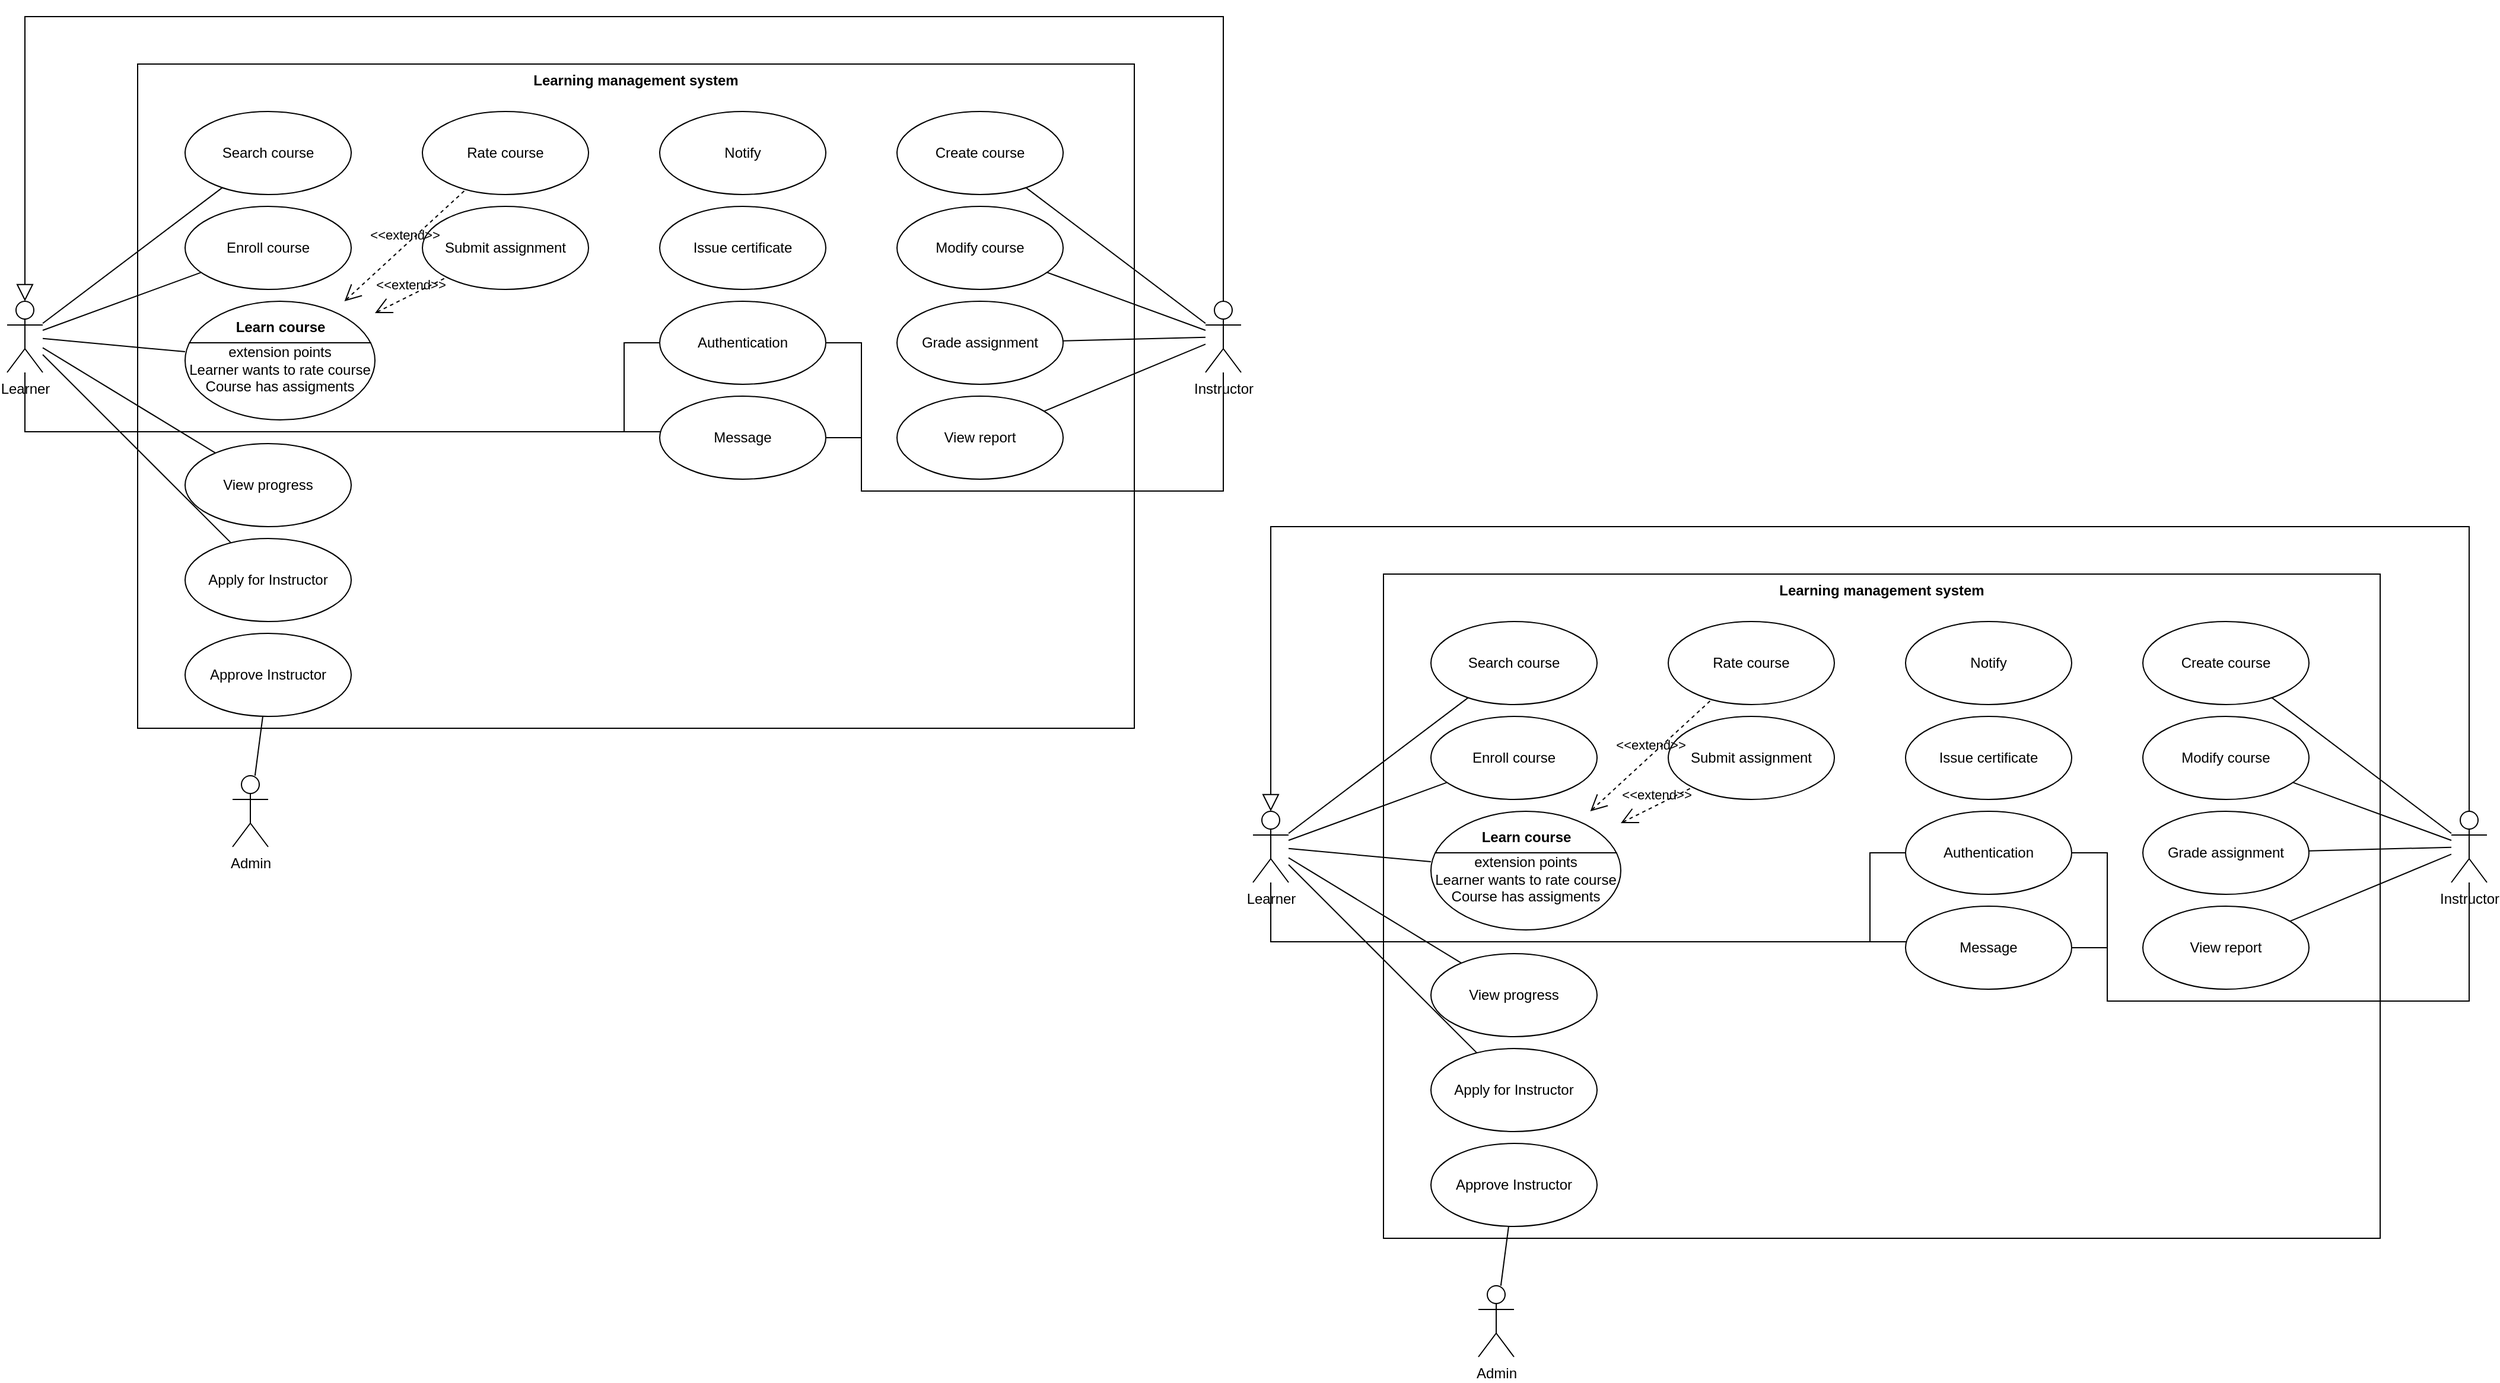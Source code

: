 <mxfile version="28.2.4">
  <diagram name="Page-1" id="6g--INr78QLO_WVkpbw8">
    <mxGraphModel dx="2680" dy="1592" grid="1" gridSize="10" guides="1" tooltips="1" connect="1" arrows="1" fold="1" page="1" pageScale="1" pageWidth="827" pageHeight="1169" math="0" shadow="0">
      <root>
        <mxCell id="0" />
        <mxCell id="1" parent="0" />
        <mxCell id="WtMD0EqSSo5c7lMx8Lui-1" value="Learning management system" style="shape=rect;html=1;verticalAlign=top;fontStyle=1;whiteSpace=wrap;align=center;" vertex="1" parent="1">
          <mxGeometry x="280" y="400" width="840" height="560" as="geometry" />
        </mxCell>
        <mxCell id="WtMD0EqSSo5c7lMx8Lui-2" value="Search course" style="ellipse;whiteSpace=wrap;html=1;" vertex="1" parent="1">
          <mxGeometry x="320" y="440" width="140" height="70" as="geometry" />
        </mxCell>
        <mxCell id="WtMD0EqSSo5c7lMx8Lui-3" value="Enroll course" style="ellipse;whiteSpace=wrap;html=1;" vertex="1" parent="1">
          <mxGeometry x="320" y="520" width="140" height="70" as="geometry" />
        </mxCell>
        <mxCell id="WtMD0EqSSo5c7lMx8Lui-4" value="&lt;br&gt;extension points&lt;br&gt;Learner wants to rate course&lt;div&gt;Course has assigments&lt;/div&gt;" style="html=1;shape=mxgraph.sysml.useCaseExtPt;whiteSpace=wrap;align=center;" vertex="1" parent="1">
          <mxGeometry x="320" y="600" width="160" height="100" as="geometry" />
        </mxCell>
        <mxCell id="WtMD0EqSSo5c7lMx8Lui-5" value="Learn course" style="resizable=0;html=1;verticalAlign=middle;align=center;labelBackgroundColor=none;fontStyle=1;" connectable="0" vertex="1" parent="WtMD0EqSSo5c7lMx8Lui-4">
          <mxGeometry x="80" y="21.25" as="geometry" />
        </mxCell>
        <mxCell id="WtMD0EqSSo5c7lMx8Lui-6" value="Authentication" style="ellipse;whiteSpace=wrap;html=1;" vertex="1" parent="1">
          <mxGeometry x="720" y="600" width="140" height="70" as="geometry" />
        </mxCell>
        <mxCell id="WtMD0EqSSo5c7lMx8Lui-7" value="Message" style="ellipse;whiteSpace=wrap;html=1;" vertex="1" parent="1">
          <mxGeometry x="720" y="680" width="140" height="70" as="geometry" />
        </mxCell>
        <mxCell id="WtMD0EqSSo5c7lMx8Lui-8" value="Create course" style="ellipse;whiteSpace=wrap;html=1;" vertex="1" parent="1">
          <mxGeometry x="920" y="440" width="140" height="70" as="geometry" />
        </mxCell>
        <mxCell id="WtMD0EqSSo5c7lMx8Lui-9" value="Modify course" style="ellipse;whiteSpace=wrap;html=1;" vertex="1" parent="1">
          <mxGeometry x="920" y="520" width="140" height="70" as="geometry" />
        </mxCell>
        <mxCell id="WtMD0EqSSo5c7lMx8Lui-11" value="View report" style="ellipse;whiteSpace=wrap;html=1;" vertex="1" parent="1">
          <mxGeometry x="920" y="680" width="140" height="70" as="geometry" />
        </mxCell>
        <mxCell id="WtMD0EqSSo5c7lMx8Lui-12" value="View progress" style="ellipse;whiteSpace=wrap;html=1;" vertex="1" parent="1">
          <mxGeometry x="320" y="720" width="140" height="70" as="geometry" />
        </mxCell>
        <mxCell id="WtMD0EqSSo5c7lMx8Lui-14" value="Notify" style="ellipse;whiteSpace=wrap;html=1;" vertex="1" parent="1">
          <mxGeometry x="720" y="440" width="140" height="70" as="geometry" />
        </mxCell>
        <mxCell id="WtMD0EqSSo5c7lMx8Lui-15" value="Issue certificate" style="ellipse;whiteSpace=wrap;html=1;" vertex="1" parent="1">
          <mxGeometry x="720" y="520" width="140" height="70" as="geometry" />
        </mxCell>
        <mxCell id="WtMD0EqSSo5c7lMx8Lui-17" value="Rate course" style="ellipse;whiteSpace=wrap;html=1;" vertex="1" parent="1">
          <mxGeometry x="520" y="440" width="140" height="70" as="geometry" />
        </mxCell>
        <mxCell id="WtMD0EqSSo5c7lMx8Lui-18" value="Submit assignment" style="ellipse;whiteSpace=wrap;html=1;" vertex="1" parent="1">
          <mxGeometry x="520" y="520" width="140" height="70" as="geometry" />
        </mxCell>
        <mxCell id="WtMD0EqSSo5c7lMx8Lui-19" value="Learner" style="shape=umlActor;html=1;verticalLabelPosition=bottom;verticalAlign=top;align=center;" vertex="1" parent="1">
          <mxGeometry x="170" y="600" width="30" height="60" as="geometry" />
        </mxCell>
        <mxCell id="WtMD0EqSSo5c7lMx8Lui-20" value="" style="edgeStyle=none;html=1;endArrow=none;verticalAlign=bottom;rounded=0;" edge="1" parent="1" source="WtMD0EqSSo5c7lMx8Lui-19" target="WtMD0EqSSo5c7lMx8Lui-2">
          <mxGeometry width="160" relative="1" as="geometry">
            <mxPoint x="610" y="630" as="sourcePoint" />
            <mxPoint x="770" y="630" as="targetPoint" />
          </mxGeometry>
        </mxCell>
        <mxCell id="WtMD0EqSSo5c7lMx8Lui-21" value="" style="edgeStyle=none;html=1;endArrow=none;verticalAlign=bottom;rounded=0;" edge="1" parent="1" source="WtMD0EqSSo5c7lMx8Lui-19" target="WtMD0EqSSo5c7lMx8Lui-3">
          <mxGeometry width="160" relative="1" as="geometry">
            <mxPoint x="210" y="629" as="sourcePoint" />
            <mxPoint x="361" y="514" as="targetPoint" />
          </mxGeometry>
        </mxCell>
        <mxCell id="WtMD0EqSSo5c7lMx8Lui-22" value="" style="edgeStyle=none;html=1;endArrow=none;verticalAlign=bottom;rounded=0;" edge="1" parent="1" source="WtMD0EqSSo5c7lMx8Lui-19" target="WtMD0EqSSo5c7lMx8Lui-4">
          <mxGeometry width="160" relative="1" as="geometry">
            <mxPoint x="210" y="634" as="sourcePoint" />
            <mxPoint x="343" y="586" as="targetPoint" />
          </mxGeometry>
        </mxCell>
        <mxCell id="WtMD0EqSSo5c7lMx8Lui-23" value="" style="edgeStyle=orthogonalEdgeStyle;html=1;endArrow=none;verticalAlign=bottom;rounded=0;" edge="1" parent="1" source="WtMD0EqSSo5c7lMx8Lui-19" target="WtMD0EqSSo5c7lMx8Lui-6">
          <mxGeometry width="160" relative="1" as="geometry">
            <mxPoint x="210" y="641" as="sourcePoint" />
            <mxPoint x="330" y="653" as="targetPoint" />
            <Array as="points">
              <mxPoint x="185" y="710" />
              <mxPoint x="690" y="710" />
              <mxPoint x="690" y="635" />
            </Array>
          </mxGeometry>
        </mxCell>
        <mxCell id="WtMD0EqSSo5c7lMx8Lui-24" value="" style="edgeStyle=orthogonalEdgeStyle;html=1;endArrow=none;verticalAlign=bottom;rounded=0;" edge="1" parent="1" target="WtMD0EqSSo5c7lMx8Lui-7" source="WtMD0EqSSo5c7lMx8Lui-19">
          <mxGeometry width="160" relative="1" as="geometry">
            <mxPoint x="210" y="649" as="sourcePoint" />
            <mxPoint x="356" y="738" as="targetPoint" />
            <Array as="points">
              <mxPoint x="185" y="710" />
            </Array>
          </mxGeometry>
        </mxCell>
        <mxCell id="WtMD0EqSSo5c7lMx8Lui-25" value="Instructor" style="shape=umlActor;html=1;verticalLabelPosition=bottom;verticalAlign=top;align=center;" vertex="1" parent="1">
          <mxGeometry x="1180" y="600" width="30" height="60" as="geometry" />
        </mxCell>
        <mxCell id="WtMD0EqSSo5c7lMx8Lui-27" value="" style="edgeStyle=none;html=1;endArrow=none;verticalAlign=bottom;rounded=0;" edge="1" parent="1" source="WtMD0EqSSo5c7lMx8Lui-9" target="WtMD0EqSSo5c7lMx8Lui-25">
          <mxGeometry width="160" relative="1" as="geometry">
            <mxPoint x="449" y="950" as="sourcePoint" />
            <mxPoint x="615" y="1033" as="targetPoint" />
          </mxGeometry>
        </mxCell>
        <mxCell id="WtMD0EqSSo5c7lMx8Lui-28" value="" style="edgeStyle=none;html=1;endArrow=none;verticalAlign=bottom;rounded=0;" edge="1" parent="1" source="WtMD0EqSSo5c7lMx8Lui-10" target="WtMD0EqSSo5c7lMx8Lui-25">
          <mxGeometry width="160" relative="1" as="geometry">
            <mxPoint x="580" y="958" as="sourcePoint" />
            <mxPoint x="615" y="1015" as="targetPoint" />
          </mxGeometry>
        </mxCell>
        <mxCell id="WtMD0EqSSo5c7lMx8Lui-29" value="" style="edgeStyle=none;html=1;endArrow=none;verticalAlign=bottom;rounded=0;" edge="1" parent="1" source="WtMD0EqSSo5c7lMx8Lui-11" target="WtMD0EqSSo5c7lMx8Lui-25">
          <mxGeometry width="160" relative="1" as="geometry">
            <mxPoint x="695" y="958" as="sourcePoint" />
            <mxPoint x="645" y="1021" as="targetPoint" />
          </mxGeometry>
        </mxCell>
        <mxCell id="WtMD0EqSSo5c7lMx8Lui-36" value="&amp;lt;&amp;lt;extend&amp;gt;&amp;gt;" style="edgeStyle=none;html=1;startArrow=open;endArrow=none;startSize=12;verticalAlign=bottom;dashed=1;labelBackgroundColor=none;rounded=0;" edge="1" parent="1" source="WtMD0EqSSo5c7lMx8Lui-4" target="WtMD0EqSSo5c7lMx8Lui-17">
          <mxGeometry width="160" relative="1" as="geometry">
            <mxPoint x="540" y="790" as="sourcePoint" />
            <mxPoint x="700" y="790" as="targetPoint" />
          </mxGeometry>
        </mxCell>
        <mxCell id="WtMD0EqSSo5c7lMx8Lui-38" value="" style="html=1;endArrow=none;verticalAlign=bottom;rounded=0;edgeStyle=orthogonalEdgeStyle;" edge="1" parent="1" source="WtMD0EqSSo5c7lMx8Lui-6" target="WtMD0EqSSo5c7lMx8Lui-25">
          <mxGeometry width="160" relative="1" as="geometry">
            <mxPoint x="540" y="930" as="sourcePoint" />
            <mxPoint x="700" y="930" as="targetPoint" />
            <Array as="points">
              <mxPoint x="890" y="635" />
              <mxPoint x="890" y="760" />
              <mxPoint x="1195" y="760" />
            </Array>
          </mxGeometry>
        </mxCell>
        <mxCell id="WtMD0EqSSo5c7lMx8Lui-39" value="" style="html=1;endArrow=none;verticalAlign=bottom;rounded=0;edgeStyle=orthogonalEdgeStyle;" edge="1" parent="1" source="WtMD0EqSSo5c7lMx8Lui-7" target="WtMD0EqSSo5c7lMx8Lui-25">
          <mxGeometry width="160" relative="1" as="geometry">
            <mxPoint x="427" y="797" as="sourcePoint" />
            <mxPoint x="615" y="1022" as="targetPoint" />
            <Array as="points">
              <mxPoint x="890" y="715" />
              <mxPoint x="890" y="760" />
              <mxPoint x="1195" y="760" />
            </Array>
          </mxGeometry>
        </mxCell>
        <mxCell id="WtMD0EqSSo5c7lMx8Lui-40" value="" style="html=1;endArrow=none;verticalAlign=bottom;rounded=0;" edge="1" parent="1" source="WtMD0EqSSo5c7lMx8Lui-8" target="WtMD0EqSSo5c7lMx8Lui-25">
          <mxGeometry width="160" relative="1" as="geometry">
            <mxPoint x="850" y="510" as="sourcePoint" />
            <mxPoint x="605" y="1030" as="targetPoint" />
          </mxGeometry>
        </mxCell>
        <mxCell id="WtMD0EqSSo5c7lMx8Lui-10" value="Grade assignment" style="ellipse;whiteSpace=wrap;html=1;" vertex="1" parent="1">
          <mxGeometry x="920" y="600" width="140" height="70" as="geometry" />
        </mxCell>
        <mxCell id="WtMD0EqSSo5c7lMx8Lui-41" value="" style="edgeStyle=none;html=1;endArrow=none;verticalAlign=bottom;rounded=0;" edge="1" parent="1" source="WtMD0EqSSo5c7lMx8Lui-19" target="WtMD0EqSSo5c7lMx8Lui-12">
          <mxGeometry width="160" relative="1" as="geometry">
            <mxPoint x="220" y="659" as="sourcePoint" />
            <mxPoint x="549" y="811" as="targetPoint" />
          </mxGeometry>
        </mxCell>
        <mxCell id="WtMD0EqSSo5c7lMx8Lui-42" value="Approve Instructor" style="ellipse;whiteSpace=wrap;html=1;" vertex="1" parent="1">
          <mxGeometry x="320" y="880" width="140" height="70" as="geometry" />
        </mxCell>
        <mxCell id="WtMD0EqSSo5c7lMx8Lui-43" value="Apply for Instructor" style="ellipse;whiteSpace=wrap;html=1;" vertex="1" parent="1">
          <mxGeometry x="320" y="800" width="140" height="70" as="geometry" />
        </mxCell>
        <mxCell id="WtMD0EqSSo5c7lMx8Lui-44" value="&amp;lt;&amp;lt;extend&amp;gt;&amp;gt;" style="edgeStyle=none;html=1;startArrow=open;endArrow=none;startSize=12;verticalAlign=bottom;dashed=1;labelBackgroundColor=none;rounded=0;" edge="1" parent="1" source="WtMD0EqSSo5c7lMx8Lui-4" target="WtMD0EqSSo5c7lMx8Lui-18">
          <mxGeometry width="160" relative="1" as="geometry">
            <mxPoint x="490" y="614" as="sourcePoint" />
            <mxPoint x="548" y="588" as="targetPoint" />
          </mxGeometry>
        </mxCell>
        <mxCell id="WtMD0EqSSo5c7lMx8Lui-45" value="" style="edgeStyle=none;html=1;endArrow=none;verticalAlign=bottom;rounded=0;" edge="1" parent="1" source="WtMD0EqSSo5c7lMx8Lui-19" target="WtMD0EqSSo5c7lMx8Lui-43">
          <mxGeometry width="160" relative="1" as="geometry">
            <mxPoint x="210" y="649" as="sourcePoint" />
            <mxPoint x="356" y="738" as="targetPoint" />
          </mxGeometry>
        </mxCell>
        <mxCell id="WtMD0EqSSo5c7lMx8Lui-49" value="Admin" style="shape=umlActor;html=1;verticalLabelPosition=bottom;verticalAlign=top;align=center;" vertex="1" parent="1">
          <mxGeometry x="360" y="1000" width="30" height="60" as="geometry" />
        </mxCell>
        <mxCell id="WtMD0EqSSo5c7lMx8Lui-52" value="" style="edgeStyle=none;html=1;endArrow=none;verticalAlign=bottom;rounded=0;" edge="1" parent="1" source="WtMD0EqSSo5c7lMx8Lui-42" target="WtMD0EqSSo5c7lMx8Lui-49">
          <mxGeometry width="160" relative="1" as="geometry">
            <mxPoint x="420" y="900" as="sourcePoint" />
            <mxPoint x="370" y="1070" as="targetPoint" />
          </mxGeometry>
        </mxCell>
        <mxCell id="WtMD0EqSSo5c7lMx8Lui-53" value="" style="edgeStyle=orthogonalEdgeStyle;html=1;endArrow=block;endFill=0;endSize=12;verticalAlign=bottom;rounded=0;" edge="1" parent="1" source="WtMD0EqSSo5c7lMx8Lui-25" target="WtMD0EqSSo5c7lMx8Lui-19">
          <mxGeometry width="160" relative="1" as="geometry">
            <mxPoint x="320" y="960" as="sourcePoint" />
            <mxPoint x="480" y="960" as="targetPoint" />
            <Array as="points">
              <mxPoint x="1195" y="360" />
              <mxPoint x="185" y="360" />
            </Array>
          </mxGeometry>
        </mxCell>
        <mxCell id="WtMD0EqSSo5c7lMx8Lui-54" value="Learning management system" style="shape=rect;html=1;verticalAlign=top;fontStyle=1;whiteSpace=wrap;align=center;" vertex="1" parent="1">
          <mxGeometry x="1330" y="830" width="840" height="560" as="geometry" />
        </mxCell>
        <mxCell id="WtMD0EqSSo5c7lMx8Lui-55" value="Search course" style="ellipse;whiteSpace=wrap;html=1;" vertex="1" parent="1">
          <mxGeometry x="1370" y="870" width="140" height="70" as="geometry" />
        </mxCell>
        <mxCell id="WtMD0EqSSo5c7lMx8Lui-56" value="Enroll course" style="ellipse;whiteSpace=wrap;html=1;" vertex="1" parent="1">
          <mxGeometry x="1370" y="950" width="140" height="70" as="geometry" />
        </mxCell>
        <mxCell id="WtMD0EqSSo5c7lMx8Lui-57" value="&lt;br&gt;extension points&lt;br&gt;Learner wants to rate course&lt;div&gt;Course has assigments&lt;/div&gt;" style="html=1;shape=mxgraph.sysml.useCaseExtPt;whiteSpace=wrap;align=center;" vertex="1" parent="1">
          <mxGeometry x="1370" y="1030" width="160" height="100" as="geometry" />
        </mxCell>
        <mxCell id="WtMD0EqSSo5c7lMx8Lui-58" value="Learn course" style="resizable=0;html=1;verticalAlign=middle;align=center;labelBackgroundColor=none;fontStyle=1;" connectable="0" vertex="1" parent="WtMD0EqSSo5c7lMx8Lui-57">
          <mxGeometry x="80" y="21.25" as="geometry" />
        </mxCell>
        <mxCell id="WtMD0EqSSo5c7lMx8Lui-59" value="Authentication" style="ellipse;whiteSpace=wrap;html=1;" vertex="1" parent="1">
          <mxGeometry x="1770" y="1030" width="140" height="70" as="geometry" />
        </mxCell>
        <mxCell id="WtMD0EqSSo5c7lMx8Lui-60" value="Message" style="ellipse;whiteSpace=wrap;html=1;" vertex="1" parent="1">
          <mxGeometry x="1770" y="1110" width="140" height="70" as="geometry" />
        </mxCell>
        <mxCell id="WtMD0EqSSo5c7lMx8Lui-61" value="Create course" style="ellipse;whiteSpace=wrap;html=1;" vertex="1" parent="1">
          <mxGeometry x="1970" y="870" width="140" height="70" as="geometry" />
        </mxCell>
        <mxCell id="WtMD0EqSSo5c7lMx8Lui-62" value="Modify course" style="ellipse;whiteSpace=wrap;html=1;" vertex="1" parent="1">
          <mxGeometry x="1970" y="950" width="140" height="70" as="geometry" />
        </mxCell>
        <mxCell id="WtMD0EqSSo5c7lMx8Lui-63" value="View report" style="ellipse;whiteSpace=wrap;html=1;" vertex="1" parent="1">
          <mxGeometry x="1970" y="1110" width="140" height="70" as="geometry" />
        </mxCell>
        <mxCell id="WtMD0EqSSo5c7lMx8Lui-64" value="View progress" style="ellipse;whiteSpace=wrap;html=1;" vertex="1" parent="1">
          <mxGeometry x="1370" y="1150" width="140" height="70" as="geometry" />
        </mxCell>
        <mxCell id="WtMD0EqSSo5c7lMx8Lui-65" value="Notify" style="ellipse;whiteSpace=wrap;html=1;" vertex="1" parent="1">
          <mxGeometry x="1770" y="870" width="140" height="70" as="geometry" />
        </mxCell>
        <mxCell id="WtMD0EqSSo5c7lMx8Lui-66" value="Issue certificate" style="ellipse;whiteSpace=wrap;html=1;" vertex="1" parent="1">
          <mxGeometry x="1770" y="950" width="140" height="70" as="geometry" />
        </mxCell>
        <mxCell id="WtMD0EqSSo5c7lMx8Lui-67" value="Rate course" style="ellipse;whiteSpace=wrap;html=1;" vertex="1" parent="1">
          <mxGeometry x="1570" y="870" width="140" height="70" as="geometry" />
        </mxCell>
        <mxCell id="WtMD0EqSSo5c7lMx8Lui-68" value="Submit assignment" style="ellipse;whiteSpace=wrap;html=1;" vertex="1" parent="1">
          <mxGeometry x="1570" y="950" width="140" height="70" as="geometry" />
        </mxCell>
        <mxCell id="WtMD0EqSSo5c7lMx8Lui-69" value="Learner" style="shape=umlActor;html=1;verticalLabelPosition=bottom;verticalAlign=top;align=center;" vertex="1" parent="1">
          <mxGeometry x="1220" y="1030" width="30" height="60" as="geometry" />
        </mxCell>
        <mxCell id="WtMD0EqSSo5c7lMx8Lui-70" value="" style="edgeStyle=none;html=1;endArrow=none;verticalAlign=bottom;rounded=0;" edge="1" parent="1" source="WtMD0EqSSo5c7lMx8Lui-69" target="WtMD0EqSSo5c7lMx8Lui-55">
          <mxGeometry width="160" relative="1" as="geometry">
            <mxPoint x="1660" y="1060" as="sourcePoint" />
            <mxPoint x="1820" y="1060" as="targetPoint" />
          </mxGeometry>
        </mxCell>
        <mxCell id="WtMD0EqSSo5c7lMx8Lui-71" value="" style="edgeStyle=none;html=1;endArrow=none;verticalAlign=bottom;rounded=0;" edge="1" parent="1" source="WtMD0EqSSo5c7lMx8Lui-69" target="WtMD0EqSSo5c7lMx8Lui-56">
          <mxGeometry width="160" relative="1" as="geometry">
            <mxPoint x="1260" y="1059" as="sourcePoint" />
            <mxPoint x="1411" y="944" as="targetPoint" />
          </mxGeometry>
        </mxCell>
        <mxCell id="WtMD0EqSSo5c7lMx8Lui-72" value="" style="edgeStyle=none;html=1;endArrow=none;verticalAlign=bottom;rounded=0;" edge="1" parent="1" source="WtMD0EqSSo5c7lMx8Lui-69" target="WtMD0EqSSo5c7lMx8Lui-57">
          <mxGeometry width="160" relative="1" as="geometry">
            <mxPoint x="1260" y="1064" as="sourcePoint" />
            <mxPoint x="1393" y="1016" as="targetPoint" />
          </mxGeometry>
        </mxCell>
        <mxCell id="WtMD0EqSSo5c7lMx8Lui-73" value="" style="edgeStyle=orthogonalEdgeStyle;html=1;endArrow=none;verticalAlign=bottom;rounded=0;" edge="1" parent="1" source="WtMD0EqSSo5c7lMx8Lui-69" target="WtMD0EqSSo5c7lMx8Lui-59">
          <mxGeometry width="160" relative="1" as="geometry">
            <mxPoint x="1260" y="1071" as="sourcePoint" />
            <mxPoint x="1380" y="1083" as="targetPoint" />
            <Array as="points">
              <mxPoint x="1235" y="1140" />
              <mxPoint x="1740" y="1140" />
              <mxPoint x="1740" y="1065" />
            </Array>
          </mxGeometry>
        </mxCell>
        <mxCell id="WtMD0EqSSo5c7lMx8Lui-74" value="" style="edgeStyle=orthogonalEdgeStyle;html=1;endArrow=none;verticalAlign=bottom;rounded=0;" edge="1" parent="1" source="WtMD0EqSSo5c7lMx8Lui-69" target="WtMD0EqSSo5c7lMx8Lui-60">
          <mxGeometry width="160" relative="1" as="geometry">
            <mxPoint x="1260" y="1079" as="sourcePoint" />
            <mxPoint x="1406" y="1168" as="targetPoint" />
            <Array as="points">
              <mxPoint x="1235" y="1140" />
            </Array>
          </mxGeometry>
        </mxCell>
        <mxCell id="WtMD0EqSSo5c7lMx8Lui-75" value="Instructor" style="shape=umlActor;html=1;verticalLabelPosition=bottom;verticalAlign=top;align=center;" vertex="1" parent="1">
          <mxGeometry x="2230" y="1030" width="30" height="60" as="geometry" />
        </mxCell>
        <mxCell id="WtMD0EqSSo5c7lMx8Lui-76" value="" style="edgeStyle=none;html=1;endArrow=none;verticalAlign=bottom;rounded=0;" edge="1" parent="1" source="WtMD0EqSSo5c7lMx8Lui-62" target="WtMD0EqSSo5c7lMx8Lui-75">
          <mxGeometry width="160" relative="1" as="geometry">
            <mxPoint x="1499" y="1380" as="sourcePoint" />
            <mxPoint x="1665" y="1463" as="targetPoint" />
          </mxGeometry>
        </mxCell>
        <mxCell id="WtMD0EqSSo5c7lMx8Lui-77" value="" style="edgeStyle=none;html=1;endArrow=none;verticalAlign=bottom;rounded=0;" edge="1" parent="1" source="WtMD0EqSSo5c7lMx8Lui-83" target="WtMD0EqSSo5c7lMx8Lui-75">
          <mxGeometry width="160" relative="1" as="geometry">
            <mxPoint x="1630" y="1388" as="sourcePoint" />
            <mxPoint x="1665" y="1445" as="targetPoint" />
          </mxGeometry>
        </mxCell>
        <mxCell id="WtMD0EqSSo5c7lMx8Lui-78" value="" style="edgeStyle=none;html=1;endArrow=none;verticalAlign=bottom;rounded=0;" edge="1" parent="1" source="WtMD0EqSSo5c7lMx8Lui-63" target="WtMD0EqSSo5c7lMx8Lui-75">
          <mxGeometry width="160" relative="1" as="geometry">
            <mxPoint x="1745" y="1388" as="sourcePoint" />
            <mxPoint x="1695" y="1451" as="targetPoint" />
          </mxGeometry>
        </mxCell>
        <mxCell id="WtMD0EqSSo5c7lMx8Lui-79" value="&amp;lt;&amp;lt;extend&amp;gt;&amp;gt;" style="edgeStyle=none;html=1;startArrow=open;endArrow=none;startSize=12;verticalAlign=bottom;dashed=1;labelBackgroundColor=none;rounded=0;" edge="1" parent="1" source="WtMD0EqSSo5c7lMx8Lui-57" target="WtMD0EqSSo5c7lMx8Lui-67">
          <mxGeometry width="160" relative="1" as="geometry">
            <mxPoint x="1590" y="1220" as="sourcePoint" />
            <mxPoint x="1750" y="1220" as="targetPoint" />
          </mxGeometry>
        </mxCell>
        <mxCell id="WtMD0EqSSo5c7lMx8Lui-80" value="" style="html=1;endArrow=none;verticalAlign=bottom;rounded=0;edgeStyle=orthogonalEdgeStyle;" edge="1" parent="1" source="WtMD0EqSSo5c7lMx8Lui-59" target="WtMD0EqSSo5c7lMx8Lui-75">
          <mxGeometry width="160" relative="1" as="geometry">
            <mxPoint x="1590" y="1360" as="sourcePoint" />
            <mxPoint x="1750" y="1360" as="targetPoint" />
            <Array as="points">
              <mxPoint x="1940" y="1065" />
              <mxPoint x="1940" y="1190" />
              <mxPoint x="2245" y="1190" />
            </Array>
          </mxGeometry>
        </mxCell>
        <mxCell id="WtMD0EqSSo5c7lMx8Lui-81" value="" style="html=1;endArrow=none;verticalAlign=bottom;rounded=0;edgeStyle=orthogonalEdgeStyle;" edge="1" parent="1" source="WtMD0EqSSo5c7lMx8Lui-60" target="WtMD0EqSSo5c7lMx8Lui-75">
          <mxGeometry width="160" relative="1" as="geometry">
            <mxPoint x="1477" y="1227" as="sourcePoint" />
            <mxPoint x="1665" y="1452" as="targetPoint" />
            <Array as="points">
              <mxPoint x="1940" y="1145" />
              <mxPoint x="1940" y="1190" />
              <mxPoint x="2245" y="1190" />
            </Array>
          </mxGeometry>
        </mxCell>
        <mxCell id="WtMD0EqSSo5c7lMx8Lui-82" value="" style="html=1;endArrow=none;verticalAlign=bottom;rounded=0;" edge="1" parent="1" source="WtMD0EqSSo5c7lMx8Lui-61" target="WtMD0EqSSo5c7lMx8Lui-75">
          <mxGeometry width="160" relative="1" as="geometry">
            <mxPoint x="1900" y="940" as="sourcePoint" />
            <mxPoint x="1655" y="1460" as="targetPoint" />
          </mxGeometry>
        </mxCell>
        <mxCell id="WtMD0EqSSo5c7lMx8Lui-83" value="Grade assignment" style="ellipse;whiteSpace=wrap;html=1;" vertex="1" parent="1">
          <mxGeometry x="1970" y="1030" width="140" height="70" as="geometry" />
        </mxCell>
        <mxCell id="WtMD0EqSSo5c7lMx8Lui-84" value="" style="edgeStyle=none;html=1;endArrow=none;verticalAlign=bottom;rounded=0;" edge="1" parent="1" source="WtMD0EqSSo5c7lMx8Lui-69" target="WtMD0EqSSo5c7lMx8Lui-64">
          <mxGeometry width="160" relative="1" as="geometry">
            <mxPoint x="1270" y="1089" as="sourcePoint" />
            <mxPoint x="1599" y="1241" as="targetPoint" />
          </mxGeometry>
        </mxCell>
        <mxCell id="WtMD0EqSSo5c7lMx8Lui-85" value="Approve Instructor" style="ellipse;whiteSpace=wrap;html=1;" vertex="1" parent="1">
          <mxGeometry x="1370" y="1310" width="140" height="70" as="geometry" />
        </mxCell>
        <mxCell id="WtMD0EqSSo5c7lMx8Lui-86" value="Apply for Instructor" style="ellipse;whiteSpace=wrap;html=1;" vertex="1" parent="1">
          <mxGeometry x="1370" y="1230" width="140" height="70" as="geometry" />
        </mxCell>
        <mxCell id="WtMD0EqSSo5c7lMx8Lui-87" value="&amp;lt;&amp;lt;extend&amp;gt;&amp;gt;" style="edgeStyle=none;html=1;startArrow=open;endArrow=none;startSize=12;verticalAlign=bottom;dashed=1;labelBackgroundColor=none;rounded=0;" edge="1" parent="1" source="WtMD0EqSSo5c7lMx8Lui-57" target="WtMD0EqSSo5c7lMx8Lui-68">
          <mxGeometry width="160" relative="1" as="geometry">
            <mxPoint x="1540" y="1044" as="sourcePoint" />
            <mxPoint x="1598" y="1018" as="targetPoint" />
          </mxGeometry>
        </mxCell>
        <mxCell id="WtMD0EqSSo5c7lMx8Lui-88" value="" style="edgeStyle=none;html=1;endArrow=none;verticalAlign=bottom;rounded=0;" edge="1" parent="1" source="WtMD0EqSSo5c7lMx8Lui-69" target="WtMD0EqSSo5c7lMx8Lui-86">
          <mxGeometry width="160" relative="1" as="geometry">
            <mxPoint x="1260" y="1079" as="sourcePoint" />
            <mxPoint x="1406" y="1168" as="targetPoint" />
          </mxGeometry>
        </mxCell>
        <mxCell id="WtMD0EqSSo5c7lMx8Lui-89" value="Admin" style="shape=umlActor;html=1;verticalLabelPosition=bottom;verticalAlign=top;align=center;" vertex="1" parent="1">
          <mxGeometry x="1410" y="1430" width="30" height="60" as="geometry" />
        </mxCell>
        <mxCell id="WtMD0EqSSo5c7lMx8Lui-90" value="" style="edgeStyle=none;html=1;endArrow=none;verticalAlign=bottom;rounded=0;" edge="1" parent="1" source="WtMD0EqSSo5c7lMx8Lui-85" target="WtMD0EqSSo5c7lMx8Lui-89">
          <mxGeometry width="160" relative="1" as="geometry">
            <mxPoint x="1470" y="1330" as="sourcePoint" />
            <mxPoint x="1420" y="1500" as="targetPoint" />
          </mxGeometry>
        </mxCell>
        <mxCell id="WtMD0EqSSo5c7lMx8Lui-91" value="" style="edgeStyle=orthogonalEdgeStyle;html=1;endArrow=block;endFill=0;endSize=12;verticalAlign=bottom;rounded=0;" edge="1" parent="1" source="WtMD0EqSSo5c7lMx8Lui-75" target="WtMD0EqSSo5c7lMx8Lui-69">
          <mxGeometry width="160" relative="1" as="geometry">
            <mxPoint x="1370" y="1390" as="sourcePoint" />
            <mxPoint x="1530" y="1390" as="targetPoint" />
            <Array as="points">
              <mxPoint x="2245" y="790" />
              <mxPoint x="1235" y="790" />
            </Array>
          </mxGeometry>
        </mxCell>
      </root>
    </mxGraphModel>
  </diagram>
</mxfile>
